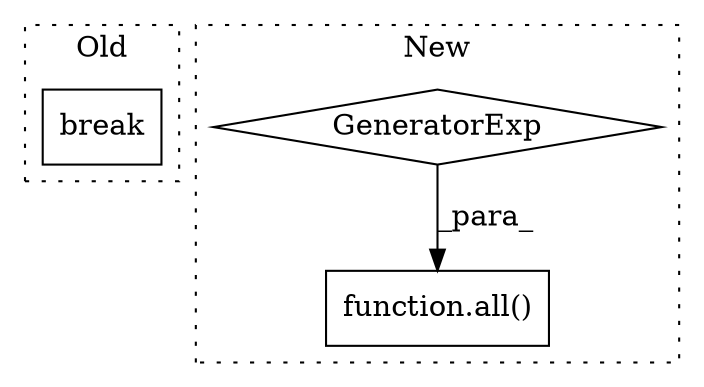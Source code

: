 digraph G {
subgraph cluster0 {
1 [label="break" a="94" s="5601" l="5" shape="box"];
label = "Old";
style="dotted";
}
subgraph cluster1 {
2 [label="function.all()" a="75" s="5812,5865" l="29,67" shape="box"];
3 [label="GeneratorExp" a="55" s="5841" l="24" shape="diamond"];
label = "New";
style="dotted";
}
3 -> 2 [label="_para_"];
}